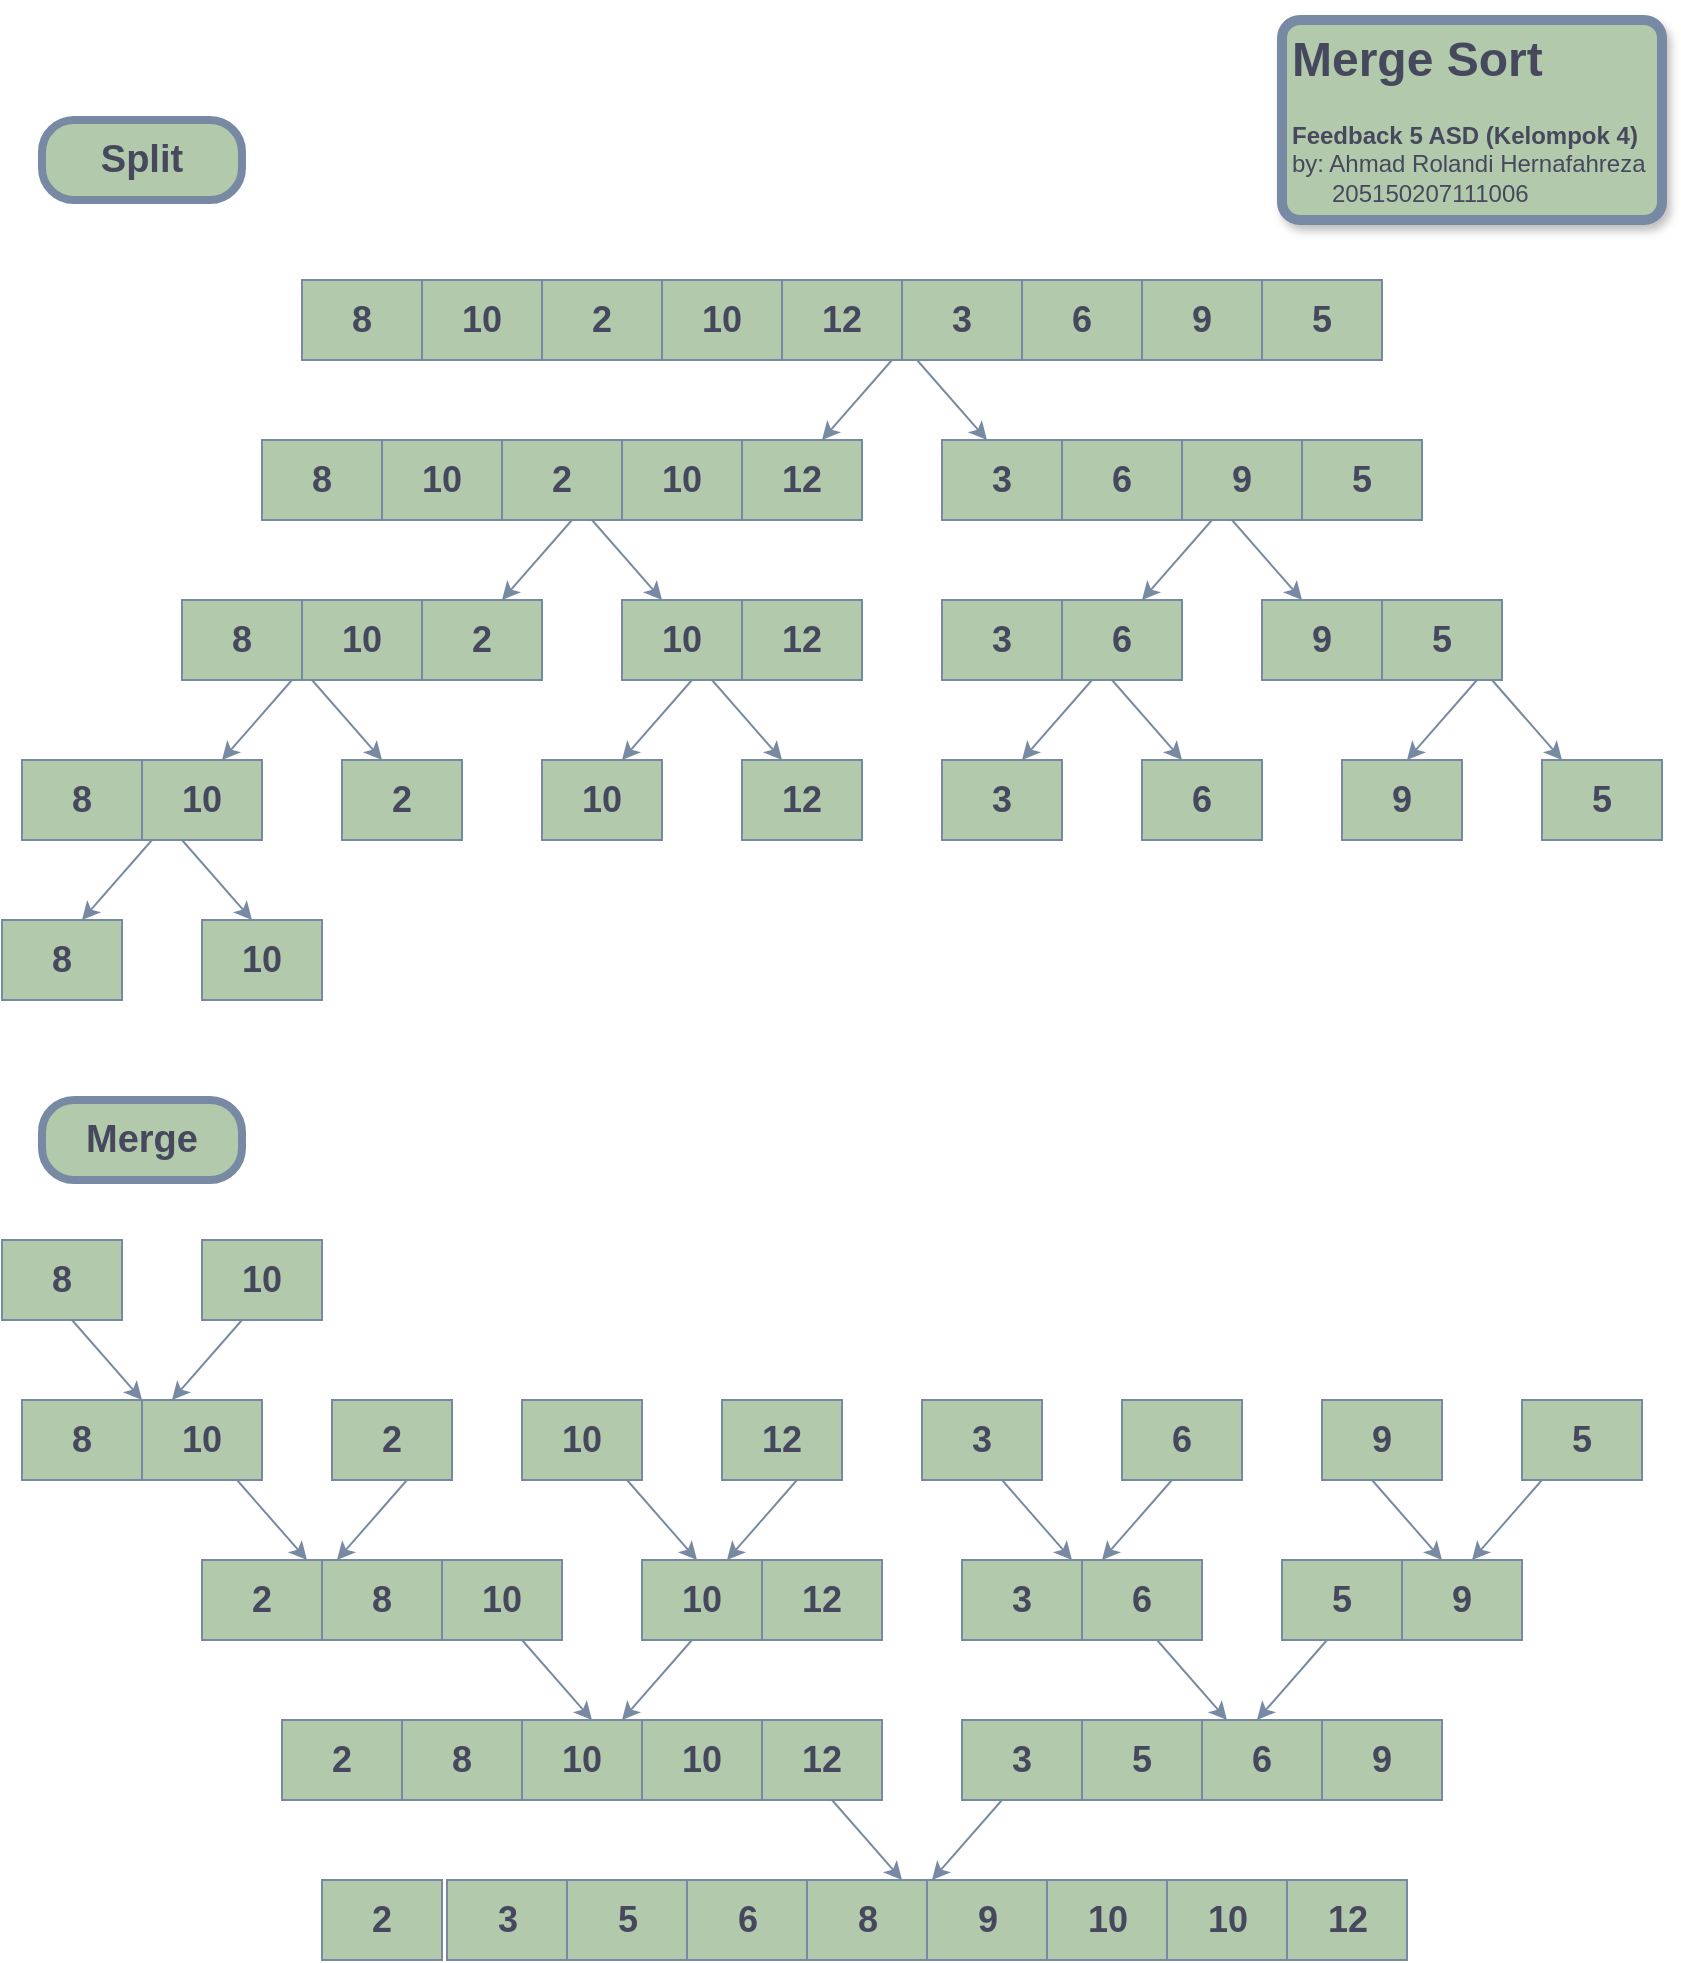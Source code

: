 <mxfile version="14.6.11" type="github">
  <diagram id="ngQkEetFLuscZ1ZEEyn4" name="Page-1">
    <mxGraphModel dx="1409" dy="1883" grid="1" gridSize="10" guides="1" tooltips="1" connect="1" arrows="1" fold="1" page="1" pageScale="1" pageWidth="850" pageHeight="1100" math="0" shadow="0">
      <root>
        <mxCell id="0" />
        <mxCell id="1" parent="0" />
        <mxCell id="XE-EVSWouY0JqciqB7B_-1" value="&lt;font style=&quot;font-size: 18px&quot;&gt;&lt;b&gt;8&lt;/b&gt;&lt;/font&gt;" style="rounded=0;whiteSpace=wrap;html=1;fillColor=#B2C9AB;strokeColor=#788AA3;fontColor=#46495D;" parent="1" vertex="1">
          <mxGeometry x="160" y="-960" width="60" height="40" as="geometry" />
        </mxCell>
        <mxCell id="XE-EVSWouY0JqciqB7B_-2" value="&lt;font style=&quot;font-size: 18px&quot;&gt;&lt;b&gt;10&lt;/b&gt;&lt;/font&gt;" style="rounded=0;whiteSpace=wrap;html=1;fillColor=#B2C9AB;strokeColor=#788AA3;fontColor=#46495D;" parent="1" vertex="1">
          <mxGeometry x="220" y="-960" width="60" height="40" as="geometry" />
        </mxCell>
        <mxCell id="XE-EVSWouY0JqciqB7B_-3" value="&lt;font style=&quot;font-size: 18px&quot;&gt;&lt;b&gt;2&lt;/b&gt;&lt;/font&gt;" style="rounded=0;whiteSpace=wrap;html=1;fillColor=#B2C9AB;strokeColor=#788AA3;fontColor=#46495D;" parent="1" vertex="1">
          <mxGeometry x="280" y="-960" width="60" height="40" as="geometry" />
        </mxCell>
        <mxCell id="XE-EVSWouY0JqciqB7B_-4" value="&lt;font style=&quot;font-size: 18px&quot;&gt;&lt;b&gt;5&lt;/b&gt;&lt;/font&gt;" style="rounded=0;whiteSpace=wrap;html=1;fillColor=#B2C9AB;strokeColor=#788AA3;fontColor=#46495D;" parent="1" vertex="1">
          <mxGeometry x="640" y="-960" width="60" height="40" as="geometry" />
        </mxCell>
        <mxCell id="XE-EVSWouY0JqciqB7B_-5" value="&lt;font style=&quot;font-size: 18px&quot;&gt;&lt;b&gt;9&lt;/b&gt;&lt;/font&gt;" style="rounded=0;whiteSpace=wrap;html=1;fillColor=#B2C9AB;strokeColor=#788AA3;fontColor=#46495D;" parent="1" vertex="1">
          <mxGeometry x="580" y="-960" width="60" height="40" as="geometry" />
        </mxCell>
        <mxCell id="XE-EVSWouY0JqciqB7B_-6" value="&lt;font style=&quot;font-size: 18px&quot;&gt;&lt;b&gt;6&lt;/b&gt;&lt;/font&gt;" style="rounded=0;whiteSpace=wrap;html=1;fillColor=#B2C9AB;strokeColor=#788AA3;fontColor=#46495D;" parent="1" vertex="1">
          <mxGeometry x="520" y="-960" width="60" height="40" as="geometry" />
        </mxCell>
        <mxCell id="XE-EVSWouY0JqciqB7B_-7" value="&lt;font style=&quot;font-size: 18px&quot;&gt;&lt;b&gt;3&lt;/b&gt;&lt;/font&gt;" style="rounded=0;whiteSpace=wrap;html=1;fillColor=#B2C9AB;strokeColor=#788AA3;fontColor=#46495D;" parent="1" vertex="1">
          <mxGeometry x="460" y="-960" width="60" height="40" as="geometry" />
        </mxCell>
        <mxCell id="XE-EVSWouY0JqciqB7B_-8" value="&lt;font style=&quot;font-size: 18px&quot;&gt;&lt;b&gt;12&lt;/b&gt;&lt;/font&gt;" style="rounded=0;whiteSpace=wrap;html=1;fillColor=#B2C9AB;strokeColor=#788AA3;fontColor=#46495D;" parent="1" vertex="1">
          <mxGeometry x="400" y="-960" width="60" height="40" as="geometry" />
        </mxCell>
        <mxCell id="XE-EVSWouY0JqciqB7B_-9" value="&lt;font style=&quot;font-size: 18px&quot;&gt;&lt;b&gt;10&lt;/b&gt;&lt;/font&gt;" style="rounded=0;whiteSpace=wrap;html=1;fillColor=#B2C9AB;strokeColor=#788AA3;fontColor=#46495D;" parent="1" vertex="1">
          <mxGeometry x="340" y="-960" width="60" height="40" as="geometry" />
        </mxCell>
        <mxCell id="XE-EVSWouY0JqciqB7B_-11" value="&lt;font style=&quot;font-size: 18px&quot;&gt;&lt;b&gt;10&lt;/b&gt;&lt;/font&gt;" style="rounded=0;whiteSpace=wrap;html=1;fillColor=#B2C9AB;strokeColor=#788AA3;fontColor=#46495D;" parent="1" vertex="1">
          <mxGeometry x="200" y="-880" width="60" height="40" as="geometry" />
        </mxCell>
        <mxCell id="XE-EVSWouY0JqciqB7B_-12" value="&lt;font style=&quot;font-size: 18px&quot;&gt;&lt;b&gt;2&lt;/b&gt;&lt;/font&gt;" style="rounded=0;whiteSpace=wrap;html=1;fillColor=#B2C9AB;strokeColor=#788AA3;fontColor=#46495D;" parent="1" vertex="1">
          <mxGeometry x="260" y="-880" width="60" height="40" as="geometry" />
        </mxCell>
        <mxCell id="XE-EVSWouY0JqciqB7B_-13" value="&lt;font style=&quot;font-size: 18px&quot;&gt;&lt;b&gt;10&lt;/b&gt;&lt;/font&gt;" style="rounded=0;whiteSpace=wrap;html=1;fillColor=#B2C9AB;strokeColor=#788AA3;fontColor=#46495D;" parent="1" vertex="1">
          <mxGeometry x="320" y="-880" width="60" height="40" as="geometry" />
        </mxCell>
        <mxCell id="XE-EVSWouY0JqciqB7B_-14" value="&lt;font style=&quot;font-size: 18px&quot;&gt;&lt;b&gt;5&lt;/b&gt;&lt;/font&gt;" style="rounded=0;whiteSpace=wrap;html=1;fillColor=#B2C9AB;strokeColor=#788AA3;fontColor=#46495D;" parent="1" vertex="1">
          <mxGeometry x="660" y="-880" width="60" height="40" as="geometry" />
        </mxCell>
        <mxCell id="XE-EVSWouY0JqciqB7B_-15" value="&lt;font style=&quot;font-size: 18px&quot;&gt;&lt;b&gt;9&lt;/b&gt;&lt;/font&gt;" style="rounded=0;whiteSpace=wrap;html=1;fillColor=#B2C9AB;strokeColor=#788AA3;fontColor=#46495D;" parent="1" vertex="1">
          <mxGeometry x="600" y="-880" width="60" height="40" as="geometry" />
        </mxCell>
        <mxCell id="XE-EVSWouY0JqciqB7B_-16" value="&lt;font style=&quot;font-size: 18px&quot;&gt;&lt;b&gt;6&lt;/b&gt;&lt;/font&gt;" style="rounded=0;whiteSpace=wrap;html=1;fillColor=#B2C9AB;strokeColor=#788AA3;fontColor=#46495D;" parent="1" vertex="1">
          <mxGeometry x="540" y="-880" width="60" height="40" as="geometry" />
        </mxCell>
        <mxCell id="XE-EVSWouY0JqciqB7B_-17" value="&lt;font style=&quot;font-size: 18px&quot;&gt;&lt;b&gt;3&lt;/b&gt;&lt;/font&gt;" style="rounded=0;whiteSpace=wrap;html=1;fillColor=#B2C9AB;strokeColor=#788AA3;fontColor=#46495D;" parent="1" vertex="1">
          <mxGeometry x="480" y="-880" width="60" height="40" as="geometry" />
        </mxCell>
        <mxCell id="XE-EVSWouY0JqciqB7B_-18" value="&lt;font style=&quot;font-size: 18px&quot;&gt;&lt;b&gt;8&lt;/b&gt;&lt;/font&gt;" style="rounded=0;whiteSpace=wrap;html=1;fillColor=#B2C9AB;strokeColor=#788AA3;fontColor=#46495D;" parent="1" vertex="1">
          <mxGeometry x="140" y="-880" width="60" height="40" as="geometry" />
        </mxCell>
        <mxCell id="XE-EVSWouY0JqciqB7B_-19" value="&lt;font style=&quot;font-size: 18px&quot;&gt;&lt;b&gt;12&lt;/b&gt;&lt;/font&gt;" style="rounded=0;whiteSpace=wrap;html=1;fillColor=#B2C9AB;strokeColor=#788AA3;fontColor=#46495D;" parent="1" vertex="1">
          <mxGeometry x="380" y="-880" width="60" height="40" as="geometry" />
        </mxCell>
        <mxCell id="XE-EVSWouY0JqciqB7B_-20" value="&lt;font style=&quot;font-size: 18px&quot;&gt;&lt;b&gt;10&lt;/b&gt;&lt;/font&gt;" style="rounded=0;whiteSpace=wrap;html=1;fillColor=#B2C9AB;strokeColor=#788AA3;fontColor=#46495D;" parent="1" vertex="1">
          <mxGeometry x="160" y="-800" width="60" height="40" as="geometry" />
        </mxCell>
        <mxCell id="XE-EVSWouY0JqciqB7B_-21" value="&lt;font style=&quot;font-size: 18px&quot;&gt;&lt;b&gt;2&lt;/b&gt;&lt;/font&gt;" style="rounded=0;whiteSpace=wrap;html=1;fillColor=#B2C9AB;strokeColor=#788AA3;fontColor=#46495D;" parent="1" vertex="1">
          <mxGeometry x="220" y="-800" width="60" height="40" as="geometry" />
        </mxCell>
        <mxCell id="XE-EVSWouY0JqciqB7B_-22" value="&lt;font style=&quot;font-size: 18px&quot;&gt;&lt;b&gt;10&lt;/b&gt;&lt;/font&gt;" style="rounded=0;whiteSpace=wrap;html=1;fillColor=#B2C9AB;strokeColor=#788AA3;fontColor=#46495D;" parent="1" vertex="1">
          <mxGeometry x="320" y="-800" width="60" height="40" as="geometry" />
        </mxCell>
        <mxCell id="XE-EVSWouY0JqciqB7B_-23" value="&lt;font style=&quot;font-size: 18px&quot;&gt;&lt;b&gt;8&lt;/b&gt;&lt;/font&gt;" style="rounded=0;whiteSpace=wrap;html=1;fillColor=#B2C9AB;strokeColor=#788AA3;fontColor=#46495D;" parent="1" vertex="1">
          <mxGeometry x="100" y="-800" width="60" height="40" as="geometry" />
        </mxCell>
        <mxCell id="XE-EVSWouY0JqciqB7B_-24" value="&lt;font style=&quot;font-size: 18px&quot;&gt;&lt;b&gt;12&lt;/b&gt;&lt;/font&gt;" style="rounded=0;whiteSpace=wrap;html=1;fillColor=#B2C9AB;strokeColor=#788AA3;fontColor=#46495D;" parent="1" vertex="1">
          <mxGeometry x="380" y="-800" width="60" height="40" as="geometry" />
        </mxCell>
        <mxCell id="XE-EVSWouY0JqciqB7B_-25" value="&lt;font style=&quot;font-size: 18px&quot;&gt;&lt;b&gt;5&lt;/b&gt;&lt;/font&gt;" style="rounded=0;whiteSpace=wrap;html=1;fillColor=#B2C9AB;strokeColor=#788AA3;fontColor=#46495D;" parent="1" vertex="1">
          <mxGeometry x="700" y="-800" width="60" height="40" as="geometry" />
        </mxCell>
        <mxCell id="XE-EVSWouY0JqciqB7B_-26" value="&lt;font style=&quot;font-size: 18px&quot;&gt;&lt;b&gt;9&lt;/b&gt;&lt;/font&gt;" style="rounded=0;whiteSpace=wrap;html=1;fillColor=#B2C9AB;strokeColor=#788AA3;fontColor=#46495D;" parent="1" vertex="1">
          <mxGeometry x="640" y="-800" width="60" height="40" as="geometry" />
        </mxCell>
        <mxCell id="XE-EVSWouY0JqciqB7B_-27" value="&lt;font style=&quot;font-size: 18px&quot;&gt;&lt;b&gt;6&lt;/b&gt;&lt;/font&gt;" style="rounded=0;whiteSpace=wrap;html=1;fillColor=#B2C9AB;strokeColor=#788AA3;fontColor=#46495D;" parent="1" vertex="1">
          <mxGeometry x="540" y="-800" width="60" height="40" as="geometry" />
        </mxCell>
        <mxCell id="XE-EVSWouY0JqciqB7B_-28" value="&lt;font style=&quot;font-size: 18px&quot;&gt;&lt;b&gt;3&lt;/b&gt;&lt;/font&gt;" style="rounded=0;whiteSpace=wrap;html=1;fillColor=#B2C9AB;strokeColor=#788AA3;fontColor=#46495D;" parent="1" vertex="1">
          <mxGeometry x="480" y="-800" width="60" height="40" as="geometry" />
        </mxCell>
        <mxCell id="XE-EVSWouY0JqciqB7B_-29" value="&lt;font style=&quot;font-size: 18px&quot;&gt;&lt;b&gt;8&lt;/b&gt;&lt;/font&gt;" style="rounded=0;whiteSpace=wrap;html=1;fillColor=#B2C9AB;strokeColor=#788AA3;fontColor=#46495D;" parent="1" vertex="1">
          <mxGeometry x="20" y="-720" width="60" height="40" as="geometry" />
        </mxCell>
        <mxCell id="XE-EVSWouY0JqciqB7B_-30" value="&lt;font style=&quot;font-size: 18px&quot;&gt;&lt;b&gt;2&lt;/b&gt;&lt;/font&gt;" style="rounded=0;whiteSpace=wrap;html=1;fillColor=#B2C9AB;strokeColor=#788AA3;fontColor=#46495D;" parent="1" vertex="1">
          <mxGeometry x="180" y="-720" width="60" height="40" as="geometry" />
        </mxCell>
        <mxCell id="XE-EVSWouY0JqciqB7B_-31" value="&lt;font style=&quot;font-size: 18px&quot;&gt;&lt;b&gt;10&lt;/b&gt;&lt;/font&gt;" style="rounded=0;whiteSpace=wrap;html=1;fillColor=#B2C9AB;strokeColor=#788AA3;fontColor=#46495D;" parent="1" vertex="1">
          <mxGeometry x="80" y="-720" width="60" height="40" as="geometry" />
        </mxCell>
        <mxCell id="XE-EVSWouY0JqciqB7B_-33" value="&lt;font style=&quot;font-size: 18px&quot;&gt;&lt;b&gt;10&lt;/b&gt;&lt;/font&gt;" style="rounded=0;whiteSpace=wrap;html=1;fillColor=#B2C9AB;strokeColor=#788AA3;fontColor=#46495D;" parent="1" vertex="1">
          <mxGeometry x="280" y="-720" width="60" height="40" as="geometry" />
        </mxCell>
        <mxCell id="XE-EVSWouY0JqciqB7B_-34" value="&lt;font style=&quot;font-size: 18px&quot;&gt;&lt;b&gt;12&lt;/b&gt;&lt;/font&gt;" style="rounded=0;whiteSpace=wrap;html=1;fillColor=#B2C9AB;strokeColor=#788AA3;fontColor=#46495D;" parent="1" vertex="1">
          <mxGeometry x="380" y="-720" width="60" height="40" as="geometry" />
        </mxCell>
        <mxCell id="XE-EVSWouY0JqciqB7B_-35" value="&lt;font style=&quot;font-size: 18px&quot;&gt;&lt;b&gt;3&lt;/b&gt;&lt;/font&gt;" style="rounded=0;whiteSpace=wrap;html=1;fillColor=#B2C9AB;strokeColor=#788AA3;fontColor=#46495D;" parent="1" vertex="1">
          <mxGeometry x="480" y="-720" width="60" height="40" as="geometry" />
        </mxCell>
        <mxCell id="XE-EVSWouY0JqciqB7B_-36" value="&lt;font style=&quot;font-size: 18px&quot;&gt;&lt;b&gt;6&lt;/b&gt;&lt;/font&gt;" style="rounded=0;whiteSpace=wrap;html=1;fillColor=#B2C9AB;strokeColor=#788AA3;fontColor=#46495D;" parent="1" vertex="1">
          <mxGeometry x="580" y="-720" width="60" height="40" as="geometry" />
        </mxCell>
        <mxCell id="XE-EVSWouY0JqciqB7B_-37" value="&lt;font style=&quot;font-size: 18px&quot;&gt;&lt;b&gt;9&lt;/b&gt;&lt;/font&gt;" style="rounded=0;whiteSpace=wrap;html=1;fillColor=#B2C9AB;strokeColor=#788AA3;fontColor=#46495D;" parent="1" vertex="1">
          <mxGeometry x="680" y="-720" width="60" height="40" as="geometry" />
        </mxCell>
        <mxCell id="XE-EVSWouY0JqciqB7B_-38" value="&lt;font style=&quot;font-size: 18px&quot;&gt;&lt;b&gt;8&lt;/b&gt;&lt;/font&gt;" style="rounded=0;whiteSpace=wrap;html=1;fillColor=#B2C9AB;strokeColor=#788AA3;fontColor=#46495D;" parent="1" vertex="1">
          <mxGeometry x="10" y="-640" width="60" height="40" as="geometry" />
        </mxCell>
        <mxCell id="XE-EVSWouY0JqciqB7B_-40" value="&lt;font style=&quot;font-size: 18px&quot;&gt;&lt;b&gt;10&lt;/b&gt;&lt;/font&gt;" style="rounded=0;whiteSpace=wrap;html=1;fillColor=#B2C9AB;strokeColor=#788AA3;fontColor=#46495D;" parent="1" vertex="1">
          <mxGeometry x="110" y="-640" width="60" height="40" as="geometry" />
        </mxCell>
        <mxCell id="XE-EVSWouY0JqciqB7B_-41" value="&lt;font style=&quot;font-size: 18px&quot;&gt;&lt;b&gt;5&lt;/b&gt;&lt;/font&gt;" style="rounded=0;whiteSpace=wrap;html=1;fillColor=#B2C9AB;strokeColor=#788AA3;fontColor=#46495D;" parent="1" vertex="1">
          <mxGeometry x="780" y="-720" width="60" height="40" as="geometry" />
        </mxCell>
        <mxCell id="_cYdw8GzFOG9qHdIJb85-2" value="" style="endArrow=classic;html=1;entryX=0.25;entryY=0;entryDx=0;entryDy=0;exitX=0.5;exitY=1;exitDx=0;exitDy=0;strokeColor=#788AA3;fontColor=#46495D;" edge="1" parent="1">
          <mxGeometry width="50" height="50" relative="1" as="geometry">
            <mxPoint x="455" y="-920" as="sourcePoint" />
            <mxPoint x="420" y="-880" as="targetPoint" />
          </mxGeometry>
        </mxCell>
        <mxCell id="_cYdw8GzFOG9qHdIJb85-3" value="" style="endArrow=classic;html=1;exitX=0.5;exitY=1;exitDx=0;exitDy=0;strokeColor=#788AA3;fontColor=#46495D;" edge="1" parent="1">
          <mxGeometry width="50" height="50" relative="1" as="geometry">
            <mxPoint x="467.5" y="-920" as="sourcePoint" />
            <mxPoint x="502.5" y="-880" as="targetPoint" />
          </mxGeometry>
        </mxCell>
        <mxCell id="_cYdw8GzFOG9qHdIJb85-4" value="" style="endArrow=classic;html=1;exitX=0.5;exitY=1;exitDx=0;exitDy=0;strokeColor=#788AA3;fontColor=#46495D;" edge="1" parent="1">
          <mxGeometry width="50" height="50" relative="1" as="geometry">
            <mxPoint x="305" y="-840" as="sourcePoint" />
            <mxPoint x="340" y="-800" as="targetPoint" />
          </mxGeometry>
        </mxCell>
        <mxCell id="_cYdw8GzFOG9qHdIJb85-5" value="" style="endArrow=classic;html=1;entryX=0.25;entryY=0;entryDx=0;entryDy=0;exitX=0.5;exitY=1;exitDx=0;exitDy=0;strokeColor=#788AA3;fontColor=#46495D;" edge="1" parent="1">
          <mxGeometry width="50" height="50" relative="1" as="geometry">
            <mxPoint x="295" y="-840" as="sourcePoint" />
            <mxPoint x="260" y="-800" as="targetPoint" />
          </mxGeometry>
        </mxCell>
        <mxCell id="_cYdw8GzFOG9qHdIJb85-6" value="" style="endArrow=classic;html=1;exitX=0.5;exitY=1;exitDx=0;exitDy=0;strokeColor=#788AA3;fontColor=#46495D;" edge="1" parent="1">
          <mxGeometry width="50" height="50" relative="1" as="geometry">
            <mxPoint x="625.0" y="-840" as="sourcePoint" />
            <mxPoint x="660" y="-800" as="targetPoint" />
          </mxGeometry>
        </mxCell>
        <mxCell id="_cYdw8GzFOG9qHdIJb85-7" value="" style="endArrow=classic;html=1;entryX=0.25;entryY=0;entryDx=0;entryDy=0;exitX=0.5;exitY=1;exitDx=0;exitDy=0;strokeColor=#788AA3;fontColor=#46495D;" edge="1" parent="1">
          <mxGeometry width="50" height="50" relative="1" as="geometry">
            <mxPoint x="615.0" y="-840" as="sourcePoint" />
            <mxPoint x="580.0" y="-800" as="targetPoint" />
          </mxGeometry>
        </mxCell>
        <mxCell id="_cYdw8GzFOG9qHdIJb85-9" value="" style="endArrow=classic;html=1;exitX=0.5;exitY=1;exitDx=0;exitDy=0;strokeColor=#788AA3;fontColor=#46495D;" edge="1" parent="1">
          <mxGeometry width="50" height="50" relative="1" as="geometry">
            <mxPoint x="755" y="-760" as="sourcePoint" />
            <mxPoint x="790" y="-720" as="targetPoint" />
          </mxGeometry>
        </mxCell>
        <mxCell id="_cYdw8GzFOG9qHdIJb85-10" value="" style="endArrow=classic;html=1;entryX=0.25;entryY=0;entryDx=0;entryDy=0;exitX=0.5;exitY=1;exitDx=0;exitDy=0;strokeColor=#788AA3;fontColor=#46495D;" edge="1" parent="1">
          <mxGeometry width="50" height="50" relative="1" as="geometry">
            <mxPoint x="747.5" y="-760" as="sourcePoint" />
            <mxPoint x="712.5" y="-720" as="targetPoint" />
          </mxGeometry>
        </mxCell>
        <mxCell id="_cYdw8GzFOG9qHdIJb85-11" value="" style="endArrow=classic;html=1;exitX=0.5;exitY=1;exitDx=0;exitDy=0;strokeColor=#788AA3;fontColor=#46495D;" edge="1" parent="1">
          <mxGeometry width="50" height="50" relative="1" as="geometry">
            <mxPoint x="565" y="-760" as="sourcePoint" />
            <mxPoint x="600" y="-720" as="targetPoint" />
          </mxGeometry>
        </mxCell>
        <mxCell id="_cYdw8GzFOG9qHdIJb85-12" value="" style="endArrow=classic;html=1;entryX=0.25;entryY=0;entryDx=0;entryDy=0;exitX=0.5;exitY=1;exitDx=0;exitDy=0;strokeColor=#788AA3;fontColor=#46495D;" edge="1" parent="1">
          <mxGeometry width="50" height="50" relative="1" as="geometry">
            <mxPoint x="555" y="-760" as="sourcePoint" />
            <mxPoint x="520" y="-720" as="targetPoint" />
          </mxGeometry>
        </mxCell>
        <mxCell id="_cYdw8GzFOG9qHdIJb85-14" value="" style="endArrow=classic;html=1;exitX=0.5;exitY=1;exitDx=0;exitDy=0;strokeColor=#788AA3;fontColor=#46495D;" edge="1" parent="1">
          <mxGeometry width="50" height="50" relative="1" as="geometry">
            <mxPoint x="365" y="-760" as="sourcePoint" />
            <mxPoint x="400" y="-720" as="targetPoint" />
          </mxGeometry>
        </mxCell>
        <mxCell id="_cYdw8GzFOG9qHdIJb85-15" value="" style="endArrow=classic;html=1;entryX=0.25;entryY=0;entryDx=0;entryDy=0;exitX=0.5;exitY=1;exitDx=0;exitDy=0;strokeColor=#788AA3;fontColor=#46495D;" edge="1" parent="1">
          <mxGeometry width="50" height="50" relative="1" as="geometry">
            <mxPoint x="355" y="-760" as="sourcePoint" />
            <mxPoint x="320" y="-720" as="targetPoint" />
          </mxGeometry>
        </mxCell>
        <mxCell id="_cYdw8GzFOG9qHdIJb85-17" value="" style="endArrow=classic;html=1;exitX=0.5;exitY=1;exitDx=0;exitDy=0;strokeColor=#788AA3;fontColor=#46495D;" edge="1" parent="1">
          <mxGeometry width="50" height="50" relative="1" as="geometry">
            <mxPoint x="165" y="-760" as="sourcePoint" />
            <mxPoint x="200" y="-720" as="targetPoint" />
          </mxGeometry>
        </mxCell>
        <mxCell id="_cYdw8GzFOG9qHdIJb85-18" value="" style="endArrow=classic;html=1;entryX=0.25;entryY=0;entryDx=0;entryDy=0;exitX=0.5;exitY=1;exitDx=0;exitDy=0;strokeColor=#788AA3;fontColor=#46495D;" edge="1" parent="1">
          <mxGeometry width="50" height="50" relative="1" as="geometry">
            <mxPoint x="155" y="-760" as="sourcePoint" />
            <mxPoint x="120" y="-720" as="targetPoint" />
          </mxGeometry>
        </mxCell>
        <mxCell id="_cYdw8GzFOG9qHdIJb85-23" value="" style="endArrow=classic;html=1;exitX=0.5;exitY=1;exitDx=0;exitDy=0;strokeColor=#788AA3;fontColor=#46495D;" edge="1" parent="1">
          <mxGeometry width="50" height="50" relative="1" as="geometry">
            <mxPoint x="100" y="-680" as="sourcePoint" />
            <mxPoint x="135" y="-640" as="targetPoint" />
          </mxGeometry>
        </mxCell>
        <mxCell id="_cYdw8GzFOG9qHdIJb85-24" value="" style="endArrow=classic;html=1;entryX=0.25;entryY=0;entryDx=0;entryDy=0;exitX=0.5;exitY=1;exitDx=0;exitDy=0;strokeColor=#788AA3;fontColor=#46495D;" edge="1" parent="1">
          <mxGeometry width="50" height="50" relative="1" as="geometry">
            <mxPoint x="85" y="-680" as="sourcePoint" />
            <mxPoint x="50" y="-640" as="targetPoint" />
          </mxGeometry>
        </mxCell>
        <mxCell id="_cYdw8GzFOG9qHdIJb85-26" value="&lt;span style=&quot;font-size: 19px&quot;&gt;&lt;span&gt;Split&lt;/span&gt;&lt;/span&gt;" style="rounded=1;whiteSpace=wrap;html=1;arcSize=40;fillColor=#B2C9AB;strokeColor=#788AA3;fontColor=#46495D;strokeWidth=4;fontStyle=1" vertex="1" parent="1">
          <mxGeometry x="30" y="-1040" width="100" height="40" as="geometry" />
        </mxCell>
        <mxCell id="_cYdw8GzFOG9qHdIJb85-45" value="&lt;font style=&quot;font-size: 18px&quot;&gt;&lt;b&gt;10&lt;/b&gt;&lt;/font&gt;" style="rounded=0;whiteSpace=wrap;html=1;fillColor=#B2C9AB;strokeColor=#788AA3;fontColor=#46495D;" vertex="1" parent="1">
          <mxGeometry x="230" y="-320" width="60" height="40" as="geometry" />
        </mxCell>
        <mxCell id="_cYdw8GzFOG9qHdIJb85-46" value="&lt;font style=&quot;font-size: 18px&quot;&gt;&lt;b&gt;2&lt;/b&gt;&lt;/font&gt;" style="rounded=0;whiteSpace=wrap;html=1;fillColor=#B2C9AB;strokeColor=#788AA3;fontColor=#46495D;" vertex="1" parent="1">
          <mxGeometry x="110" y="-320" width="60" height="40" as="geometry" />
        </mxCell>
        <mxCell id="_cYdw8GzFOG9qHdIJb85-47" value="&lt;font style=&quot;font-size: 18px&quot;&gt;&lt;b&gt;10&lt;/b&gt;&lt;/font&gt;" style="rounded=0;whiteSpace=wrap;html=1;fillColor=#B2C9AB;strokeColor=#788AA3;fontColor=#46495D;" vertex="1" parent="1">
          <mxGeometry x="330" y="-320" width="60" height="40" as="geometry" />
        </mxCell>
        <mxCell id="_cYdw8GzFOG9qHdIJb85-48" value="&lt;font style=&quot;font-size: 18px&quot;&gt;&lt;b&gt;8&lt;/b&gt;&lt;/font&gt;" style="rounded=0;whiteSpace=wrap;html=1;fillColor=#B2C9AB;strokeColor=#788AA3;fontColor=#46495D;" vertex="1" parent="1">
          <mxGeometry x="170" y="-320" width="60" height="40" as="geometry" />
        </mxCell>
        <mxCell id="_cYdw8GzFOG9qHdIJb85-49" value="&lt;font style=&quot;font-size: 18px&quot;&gt;&lt;b&gt;12&lt;/b&gt;&lt;/font&gt;" style="rounded=0;whiteSpace=wrap;html=1;fillColor=#B2C9AB;strokeColor=#788AA3;fontColor=#46495D;" vertex="1" parent="1">
          <mxGeometry x="390" y="-320" width="60" height="40" as="geometry" />
        </mxCell>
        <mxCell id="_cYdw8GzFOG9qHdIJb85-50" value="&lt;font style=&quot;font-size: 18px&quot;&gt;&lt;b&gt;5&lt;/b&gt;&lt;/font&gt;" style="rounded=0;whiteSpace=wrap;html=1;fillColor=#B2C9AB;strokeColor=#788AA3;fontColor=#46495D;" vertex="1" parent="1">
          <mxGeometry x="650" y="-320" width="60" height="40" as="geometry" />
        </mxCell>
        <mxCell id="_cYdw8GzFOG9qHdIJb85-51" value="&lt;font style=&quot;font-size: 18px&quot;&gt;&lt;b&gt;9&lt;/b&gt;&lt;/font&gt;" style="rounded=0;whiteSpace=wrap;html=1;fillColor=#B2C9AB;strokeColor=#788AA3;fontColor=#46495D;" vertex="1" parent="1">
          <mxGeometry x="710" y="-320" width="60" height="40" as="geometry" />
        </mxCell>
        <mxCell id="_cYdw8GzFOG9qHdIJb85-52" value="&lt;font style=&quot;font-size: 18px&quot;&gt;&lt;b&gt;6&lt;/b&gt;&lt;/font&gt;" style="rounded=0;whiteSpace=wrap;html=1;fillColor=#B2C9AB;strokeColor=#788AA3;fontColor=#46495D;" vertex="1" parent="1">
          <mxGeometry x="550" y="-320" width="60" height="40" as="geometry" />
        </mxCell>
        <mxCell id="_cYdw8GzFOG9qHdIJb85-53" value="&lt;font style=&quot;font-size: 18px&quot;&gt;&lt;b&gt;3&lt;/b&gt;&lt;/font&gt;" style="rounded=0;whiteSpace=wrap;html=1;fillColor=#B2C9AB;strokeColor=#788AA3;fontColor=#46495D;" vertex="1" parent="1">
          <mxGeometry x="490" y="-320" width="60" height="40" as="geometry" />
        </mxCell>
        <mxCell id="_cYdw8GzFOG9qHdIJb85-54" value="&lt;font style=&quot;font-size: 18px&quot;&gt;&lt;b&gt;8&lt;/b&gt;&lt;/font&gt;" style="rounded=0;whiteSpace=wrap;html=1;fillColor=#B2C9AB;strokeColor=#788AA3;fontColor=#46495D;" vertex="1" parent="1">
          <mxGeometry x="20" y="-400" width="60" height="40" as="geometry" />
        </mxCell>
        <mxCell id="_cYdw8GzFOG9qHdIJb85-55" value="&lt;font style=&quot;font-size: 18px&quot;&gt;&lt;b&gt;2&lt;/b&gt;&lt;/font&gt;" style="rounded=0;whiteSpace=wrap;html=1;fillColor=#B2C9AB;strokeColor=#788AA3;fontColor=#46495D;" vertex="1" parent="1">
          <mxGeometry x="175" y="-400" width="60" height="40" as="geometry" />
        </mxCell>
        <mxCell id="_cYdw8GzFOG9qHdIJb85-56" value="&lt;font style=&quot;font-size: 18px&quot;&gt;&lt;b&gt;10&lt;/b&gt;&lt;/font&gt;" style="rounded=0;whiteSpace=wrap;html=1;fillColor=#B2C9AB;strokeColor=#788AA3;fontColor=#46495D;" vertex="1" parent="1">
          <mxGeometry x="80" y="-400" width="60" height="40" as="geometry" />
        </mxCell>
        <mxCell id="_cYdw8GzFOG9qHdIJb85-57" value="&lt;font style=&quot;font-size: 18px&quot;&gt;&lt;b&gt;10&lt;/b&gt;&lt;/font&gt;" style="rounded=0;whiteSpace=wrap;html=1;fillColor=#B2C9AB;strokeColor=#788AA3;fontColor=#46495D;" vertex="1" parent="1">
          <mxGeometry x="270" y="-400" width="60" height="40" as="geometry" />
        </mxCell>
        <mxCell id="_cYdw8GzFOG9qHdIJb85-58" value="&lt;font style=&quot;font-size: 18px&quot;&gt;&lt;b&gt;12&lt;/b&gt;&lt;/font&gt;" style="rounded=0;whiteSpace=wrap;html=1;fillColor=#B2C9AB;strokeColor=#788AA3;fontColor=#46495D;" vertex="1" parent="1">
          <mxGeometry x="370" y="-400" width="60" height="40" as="geometry" />
        </mxCell>
        <mxCell id="_cYdw8GzFOG9qHdIJb85-59" value="&lt;font style=&quot;font-size: 18px&quot;&gt;&lt;b&gt;3&lt;/b&gt;&lt;/font&gt;" style="rounded=0;whiteSpace=wrap;html=1;fillColor=#B2C9AB;strokeColor=#788AA3;fontColor=#46495D;" vertex="1" parent="1">
          <mxGeometry x="470" y="-400" width="60" height="40" as="geometry" />
        </mxCell>
        <mxCell id="_cYdw8GzFOG9qHdIJb85-60" value="&lt;font style=&quot;font-size: 18px&quot;&gt;&lt;b&gt;6&lt;/b&gt;&lt;/font&gt;" style="rounded=0;whiteSpace=wrap;html=1;fillColor=#B2C9AB;strokeColor=#788AA3;fontColor=#46495D;" vertex="1" parent="1">
          <mxGeometry x="570" y="-400" width="60" height="40" as="geometry" />
        </mxCell>
        <mxCell id="_cYdw8GzFOG9qHdIJb85-61" value="&lt;font style=&quot;font-size: 18px&quot;&gt;&lt;b&gt;9&lt;/b&gt;&lt;/font&gt;" style="rounded=0;whiteSpace=wrap;html=1;fillColor=#B2C9AB;strokeColor=#788AA3;fontColor=#46495D;" vertex="1" parent="1">
          <mxGeometry x="670" y="-400" width="60" height="40" as="geometry" />
        </mxCell>
        <mxCell id="_cYdw8GzFOG9qHdIJb85-62" value="&lt;font style=&quot;font-size: 18px&quot;&gt;&lt;b&gt;8&lt;/b&gt;&lt;/font&gt;" style="rounded=0;whiteSpace=wrap;html=1;fillColor=#B2C9AB;strokeColor=#788AA3;fontColor=#46495D;" vertex="1" parent="1">
          <mxGeometry x="10" y="-480" width="60" height="40" as="geometry" />
        </mxCell>
        <mxCell id="_cYdw8GzFOG9qHdIJb85-63" value="&lt;font style=&quot;font-size: 18px&quot;&gt;&lt;b&gt;10&lt;/b&gt;&lt;/font&gt;" style="rounded=0;whiteSpace=wrap;html=1;fillColor=#B2C9AB;strokeColor=#788AA3;fontColor=#46495D;" vertex="1" parent="1">
          <mxGeometry x="110" y="-480" width="60" height="40" as="geometry" />
        </mxCell>
        <mxCell id="_cYdw8GzFOG9qHdIJb85-64" value="&lt;font style=&quot;font-size: 18px&quot;&gt;&lt;b&gt;5&lt;/b&gt;&lt;/font&gt;" style="rounded=0;whiteSpace=wrap;html=1;fillColor=#B2C9AB;strokeColor=#788AA3;fontColor=#46495D;" vertex="1" parent="1">
          <mxGeometry x="770" y="-400" width="60" height="40" as="geometry" />
        </mxCell>
        <mxCell id="_cYdw8GzFOG9qHdIJb85-81" value="&lt;span style=&quot;font-size: 19px&quot;&gt;&lt;b&gt;Merge&lt;/b&gt;&lt;/span&gt;" style="rounded=1;whiteSpace=wrap;html=1;arcSize=40;fillColor=#B2C9AB;strokeColor=#788AA3;fontColor=#46495D;strokeWidth=4;" vertex="1" parent="1">
          <mxGeometry x="30" y="-550" width="100" height="40" as="geometry" />
        </mxCell>
        <mxCell id="_cYdw8GzFOG9qHdIJb85-136" value="" style="group;fontColor=#46495D;" vertex="1" connectable="0" parent="1">
          <mxGeometry x="45" y="-440" width="85" height="40" as="geometry" />
        </mxCell>
        <mxCell id="_cYdw8GzFOG9qHdIJb85-79" value="" style="endArrow=classic;html=1;exitX=0.5;exitY=1;exitDx=0;exitDy=0;strokeColor=#788AA3;fontColor=#46495D;" edge="1" parent="_cYdw8GzFOG9qHdIJb85-136">
          <mxGeometry width="50" height="50" relative="1" as="geometry">
            <mxPoint as="sourcePoint" />
            <mxPoint x="35" y="40" as="targetPoint" />
          </mxGeometry>
        </mxCell>
        <mxCell id="_cYdw8GzFOG9qHdIJb85-80" value="" style="endArrow=classic;html=1;entryX=0.25;entryY=0;entryDx=0;entryDy=0;exitX=0.5;exitY=1;exitDx=0;exitDy=0;strokeColor=#788AA3;fontColor=#46495D;" edge="1" parent="_cYdw8GzFOG9qHdIJb85-136">
          <mxGeometry width="50" height="50" relative="1" as="geometry">
            <mxPoint x="85" as="sourcePoint" />
            <mxPoint x="50" y="40" as="targetPoint" />
          </mxGeometry>
        </mxCell>
        <mxCell id="_cYdw8GzFOG9qHdIJb85-137" value="" style="group;fontColor=#46495D;" vertex="1" connectable="0" parent="1">
          <mxGeometry x="127.5" y="-360" width="85" height="40" as="geometry" />
        </mxCell>
        <mxCell id="_cYdw8GzFOG9qHdIJb85-138" value="" style="endArrow=classic;html=1;exitX=0.5;exitY=1;exitDx=0;exitDy=0;strokeColor=#788AA3;fontColor=#46495D;" edge="1" parent="_cYdw8GzFOG9qHdIJb85-137">
          <mxGeometry width="50" height="50" relative="1" as="geometry">
            <mxPoint as="sourcePoint" />
            <mxPoint x="35" y="40" as="targetPoint" />
          </mxGeometry>
        </mxCell>
        <mxCell id="_cYdw8GzFOG9qHdIJb85-139" value="" style="endArrow=classic;html=1;entryX=0.25;entryY=0;entryDx=0;entryDy=0;exitX=0.5;exitY=1;exitDx=0;exitDy=0;strokeColor=#788AA3;fontColor=#46495D;" edge="1" parent="_cYdw8GzFOG9qHdIJb85-137">
          <mxGeometry width="50" height="50" relative="1" as="geometry">
            <mxPoint x="85" as="sourcePoint" />
            <mxPoint x="50" y="40" as="targetPoint" />
          </mxGeometry>
        </mxCell>
        <mxCell id="_cYdw8GzFOG9qHdIJb85-140" value="" style="group;fontColor=#46495D;" vertex="1" connectable="0" parent="1">
          <mxGeometry x="322.5" y="-360" width="85" height="40" as="geometry" />
        </mxCell>
        <mxCell id="_cYdw8GzFOG9qHdIJb85-141" value="" style="endArrow=classic;html=1;exitX=0.5;exitY=1;exitDx=0;exitDy=0;strokeColor=#788AA3;fontColor=#46495D;" edge="1" parent="_cYdw8GzFOG9qHdIJb85-140">
          <mxGeometry width="50" height="50" relative="1" as="geometry">
            <mxPoint as="sourcePoint" />
            <mxPoint x="35" y="40" as="targetPoint" />
          </mxGeometry>
        </mxCell>
        <mxCell id="_cYdw8GzFOG9qHdIJb85-142" value="" style="endArrow=classic;html=1;entryX=0.25;entryY=0;entryDx=0;entryDy=0;exitX=0.5;exitY=1;exitDx=0;exitDy=0;strokeColor=#788AA3;fontColor=#46495D;" edge="1" parent="_cYdw8GzFOG9qHdIJb85-140">
          <mxGeometry width="50" height="50" relative="1" as="geometry">
            <mxPoint x="85" as="sourcePoint" />
            <mxPoint x="50" y="40" as="targetPoint" />
          </mxGeometry>
        </mxCell>
        <mxCell id="_cYdw8GzFOG9qHdIJb85-143" value="" style="group;fontColor=#46495D;" vertex="1" connectable="0" parent="1">
          <mxGeometry x="510" y="-360" width="85" height="40" as="geometry" />
        </mxCell>
        <mxCell id="_cYdw8GzFOG9qHdIJb85-144" value="" style="endArrow=classic;html=1;exitX=0.5;exitY=1;exitDx=0;exitDy=0;strokeColor=#788AA3;fontColor=#46495D;" edge="1" parent="_cYdw8GzFOG9qHdIJb85-143">
          <mxGeometry width="50" height="50" relative="1" as="geometry">
            <mxPoint as="sourcePoint" />
            <mxPoint x="35" y="40" as="targetPoint" />
          </mxGeometry>
        </mxCell>
        <mxCell id="_cYdw8GzFOG9qHdIJb85-145" value="" style="endArrow=classic;html=1;entryX=0.25;entryY=0;entryDx=0;entryDy=0;exitX=0.5;exitY=1;exitDx=0;exitDy=0;strokeColor=#788AA3;fontColor=#46495D;" edge="1" parent="_cYdw8GzFOG9qHdIJb85-143">
          <mxGeometry width="50" height="50" relative="1" as="geometry">
            <mxPoint x="85" as="sourcePoint" />
            <mxPoint x="50" y="40" as="targetPoint" />
          </mxGeometry>
        </mxCell>
        <mxCell id="_cYdw8GzFOG9qHdIJb85-146" value="" style="group;fontColor=#46495D;" vertex="1" connectable="0" parent="1">
          <mxGeometry x="695" y="-360" width="85" height="40" as="geometry" />
        </mxCell>
        <mxCell id="_cYdw8GzFOG9qHdIJb85-147" value="" style="endArrow=classic;html=1;exitX=0.5;exitY=1;exitDx=0;exitDy=0;strokeColor=#788AA3;fontColor=#46495D;" edge="1" parent="_cYdw8GzFOG9qHdIJb85-146">
          <mxGeometry width="50" height="50" relative="1" as="geometry">
            <mxPoint as="sourcePoint" />
            <mxPoint x="35" y="40" as="targetPoint" />
          </mxGeometry>
        </mxCell>
        <mxCell id="_cYdw8GzFOG9qHdIJb85-148" value="" style="endArrow=classic;html=1;entryX=0.25;entryY=0;entryDx=0;entryDy=0;exitX=0.5;exitY=1;exitDx=0;exitDy=0;strokeColor=#788AA3;fontColor=#46495D;" edge="1" parent="_cYdw8GzFOG9qHdIJb85-146">
          <mxGeometry width="50" height="50" relative="1" as="geometry">
            <mxPoint x="85" as="sourcePoint" />
            <mxPoint x="50" y="40" as="targetPoint" />
          </mxGeometry>
        </mxCell>
        <mxCell id="_cYdw8GzFOG9qHdIJb85-152" value="&lt;font style=&quot;font-size: 18px&quot;&gt;&lt;b&gt;10&lt;/b&gt;&lt;/font&gt;" style="rounded=0;whiteSpace=wrap;html=1;fillColor=#B2C9AB;strokeColor=#788AA3;fontColor=#46495D;" vertex="1" parent="1">
          <mxGeometry x="270" y="-240" width="60" height="40" as="geometry" />
        </mxCell>
        <mxCell id="_cYdw8GzFOG9qHdIJb85-153" value="&lt;font style=&quot;font-size: 18px&quot;&gt;&lt;b&gt;2&lt;/b&gt;&lt;/font&gt;" style="rounded=0;whiteSpace=wrap;html=1;fillColor=#B2C9AB;strokeColor=#788AA3;fontColor=#46495D;" vertex="1" parent="1">
          <mxGeometry x="150" y="-240" width="60" height="40" as="geometry" />
        </mxCell>
        <mxCell id="_cYdw8GzFOG9qHdIJb85-154" value="&lt;font style=&quot;font-size: 18px&quot;&gt;&lt;b&gt;10&lt;/b&gt;&lt;/font&gt;" style="rounded=0;whiteSpace=wrap;html=1;fillColor=#B2C9AB;strokeColor=#788AA3;fontColor=#46495D;" vertex="1" parent="1">
          <mxGeometry x="330" y="-240" width="60" height="40" as="geometry" />
        </mxCell>
        <mxCell id="_cYdw8GzFOG9qHdIJb85-155" value="&lt;font style=&quot;font-size: 18px&quot;&gt;&lt;b&gt;8&lt;/b&gt;&lt;/font&gt;" style="rounded=0;whiteSpace=wrap;html=1;fillColor=#B2C9AB;strokeColor=#788AA3;fontColor=#46495D;" vertex="1" parent="1">
          <mxGeometry x="210" y="-240" width="60" height="40" as="geometry" />
        </mxCell>
        <mxCell id="_cYdw8GzFOG9qHdIJb85-156" value="&lt;font style=&quot;font-size: 18px&quot;&gt;&lt;b&gt;12&lt;/b&gt;&lt;/font&gt;" style="rounded=0;whiteSpace=wrap;html=1;fillColor=#B2C9AB;strokeColor=#788AA3;fontColor=#46495D;" vertex="1" parent="1">
          <mxGeometry x="390" y="-240" width="60" height="40" as="geometry" />
        </mxCell>
        <mxCell id="_cYdw8GzFOG9qHdIJb85-157" value="" style="group;fontColor=#46495D;" vertex="1" connectable="0" parent="1">
          <mxGeometry x="270" y="-280" width="85" height="40" as="geometry" />
        </mxCell>
        <mxCell id="_cYdw8GzFOG9qHdIJb85-158" value="" style="endArrow=classic;html=1;exitX=0.5;exitY=1;exitDx=0;exitDy=0;strokeColor=#788AA3;fontColor=#46495D;" edge="1" parent="_cYdw8GzFOG9qHdIJb85-157">
          <mxGeometry width="50" height="50" relative="1" as="geometry">
            <mxPoint as="sourcePoint" />
            <mxPoint x="35" y="40" as="targetPoint" />
          </mxGeometry>
        </mxCell>
        <mxCell id="_cYdw8GzFOG9qHdIJb85-159" value="" style="endArrow=classic;html=1;entryX=0.25;entryY=0;entryDx=0;entryDy=0;exitX=0.5;exitY=1;exitDx=0;exitDy=0;strokeColor=#788AA3;fontColor=#46495D;" edge="1" parent="_cYdw8GzFOG9qHdIJb85-157">
          <mxGeometry width="50" height="50" relative="1" as="geometry">
            <mxPoint x="85" as="sourcePoint" />
            <mxPoint x="50" y="40" as="targetPoint" />
          </mxGeometry>
        </mxCell>
        <mxCell id="_cYdw8GzFOG9qHdIJb85-160" value="&lt;font style=&quot;font-size: 18px&quot;&gt;&lt;b&gt;5&lt;/b&gt;&lt;/font&gt;" style="rounded=0;whiteSpace=wrap;html=1;fillColor=#B2C9AB;strokeColor=#788AA3;fontColor=#46495D;" vertex="1" parent="1">
          <mxGeometry x="550" y="-240" width="60" height="40" as="geometry" />
        </mxCell>
        <mxCell id="_cYdw8GzFOG9qHdIJb85-161" value="&lt;font style=&quot;font-size: 18px&quot;&gt;&lt;b&gt;9&lt;/b&gt;&lt;/font&gt;" style="rounded=0;whiteSpace=wrap;html=1;fillColor=#B2C9AB;strokeColor=#788AA3;fontColor=#46495D;" vertex="1" parent="1">
          <mxGeometry x="670" y="-240" width="60" height="40" as="geometry" />
        </mxCell>
        <mxCell id="_cYdw8GzFOG9qHdIJb85-162" value="&lt;font style=&quot;font-size: 18px&quot;&gt;&lt;b&gt;6&lt;/b&gt;&lt;/font&gt;" style="rounded=0;whiteSpace=wrap;html=1;fillColor=#B2C9AB;strokeColor=#788AA3;fontColor=#46495D;" vertex="1" parent="1">
          <mxGeometry x="610" y="-240" width="60" height="40" as="geometry" />
        </mxCell>
        <mxCell id="_cYdw8GzFOG9qHdIJb85-163" value="&lt;font style=&quot;font-size: 18px&quot;&gt;&lt;b&gt;3&lt;/b&gt;&lt;/font&gt;" style="rounded=0;whiteSpace=wrap;html=1;fillColor=#B2C9AB;strokeColor=#788AA3;fontColor=#46495D;" vertex="1" parent="1">
          <mxGeometry x="490" y="-240" width="60" height="40" as="geometry" />
        </mxCell>
        <mxCell id="_cYdw8GzFOG9qHdIJb85-164" value="" style="group;fontColor=#46495D;" vertex="1" connectable="0" parent="1">
          <mxGeometry x="587.5" y="-280" width="85" height="40" as="geometry" />
        </mxCell>
        <mxCell id="_cYdw8GzFOG9qHdIJb85-165" value="" style="endArrow=classic;html=1;exitX=0.5;exitY=1;exitDx=0;exitDy=0;strokeColor=#788AA3;fontColor=#46495D;" edge="1" parent="_cYdw8GzFOG9qHdIJb85-164">
          <mxGeometry width="50" height="50" relative="1" as="geometry">
            <mxPoint as="sourcePoint" />
            <mxPoint x="35" y="40" as="targetPoint" />
          </mxGeometry>
        </mxCell>
        <mxCell id="_cYdw8GzFOG9qHdIJb85-166" value="" style="endArrow=classic;html=1;entryX=0.25;entryY=0;entryDx=0;entryDy=0;exitX=0.5;exitY=1;exitDx=0;exitDy=0;strokeColor=#788AA3;fontColor=#46495D;" edge="1" parent="_cYdw8GzFOG9qHdIJb85-164">
          <mxGeometry width="50" height="50" relative="1" as="geometry">
            <mxPoint x="85" as="sourcePoint" />
            <mxPoint x="50" y="40" as="targetPoint" />
          </mxGeometry>
        </mxCell>
        <mxCell id="_cYdw8GzFOG9qHdIJb85-167" value="&lt;font style=&quot;font-size: 18px&quot;&gt;&lt;b&gt;10&lt;/b&gt;&lt;/font&gt;" style="rounded=0;whiteSpace=wrap;html=1;fillColor=#B2C9AB;strokeColor=#788AA3;fontColor=#46495D;" vertex="1" parent="1">
          <mxGeometry x="532.5" y="-160" width="60" height="40" as="geometry" />
        </mxCell>
        <mxCell id="_cYdw8GzFOG9qHdIJb85-168" value="&lt;font style=&quot;font-size: 18px&quot;&gt;&lt;b&gt;2&lt;/b&gt;&lt;/font&gt;" style="rounded=0;whiteSpace=wrap;html=1;fillColor=#B2C9AB;strokeColor=#788AA3;fontColor=#46495D;" vertex="1" parent="1">
          <mxGeometry x="170" y="-160" width="60" height="40" as="geometry" />
        </mxCell>
        <mxCell id="_cYdw8GzFOG9qHdIJb85-169" value="&lt;font style=&quot;font-size: 18px&quot;&gt;&lt;b&gt;10&lt;/b&gt;&lt;/font&gt;" style="rounded=0;whiteSpace=wrap;html=1;fillColor=#B2C9AB;strokeColor=#788AA3;fontColor=#46495D;" vertex="1" parent="1">
          <mxGeometry x="592.5" y="-160" width="60" height="40" as="geometry" />
        </mxCell>
        <mxCell id="_cYdw8GzFOG9qHdIJb85-170" value="&lt;font style=&quot;font-size: 18px&quot;&gt;&lt;b&gt;8&lt;/b&gt;&lt;/font&gt;" style="rounded=0;whiteSpace=wrap;html=1;fillColor=#B2C9AB;strokeColor=#788AA3;fontColor=#46495D;" vertex="1" parent="1">
          <mxGeometry x="412.5" y="-160" width="60" height="40" as="geometry" />
        </mxCell>
        <mxCell id="_cYdw8GzFOG9qHdIJb85-171" value="&lt;font style=&quot;font-size: 18px&quot;&gt;&lt;b&gt;12&lt;/b&gt;&lt;/font&gt;" style="rounded=0;whiteSpace=wrap;html=1;fillColor=#B2C9AB;strokeColor=#788AA3;fontColor=#46495D;" vertex="1" parent="1">
          <mxGeometry x="652.5" y="-160" width="60" height="40" as="geometry" />
        </mxCell>
        <mxCell id="_cYdw8GzFOG9qHdIJb85-172" value="&lt;font style=&quot;font-size: 18px&quot;&gt;&lt;b&gt;5&lt;/b&gt;&lt;/font&gt;" style="rounded=0;whiteSpace=wrap;html=1;fillColor=#B2C9AB;strokeColor=#788AA3;fontColor=#46495D;" vertex="1" parent="1">
          <mxGeometry x="292.5" y="-160" width="60" height="40" as="geometry" />
        </mxCell>
        <mxCell id="_cYdw8GzFOG9qHdIJb85-173" value="&lt;font style=&quot;font-size: 18px&quot;&gt;&lt;b&gt;9&lt;/b&gt;&lt;/font&gt;" style="rounded=0;whiteSpace=wrap;html=1;fillColor=#B2C9AB;strokeColor=#788AA3;fontColor=#46495D;" vertex="1" parent="1">
          <mxGeometry x="472.5" y="-160" width="60" height="40" as="geometry" />
        </mxCell>
        <mxCell id="_cYdw8GzFOG9qHdIJb85-174" value="&lt;font style=&quot;font-size: 18px&quot;&gt;&lt;b&gt;6&lt;/b&gt;&lt;/font&gt;" style="rounded=0;whiteSpace=wrap;html=1;fillColor=#B2C9AB;strokeColor=#788AA3;fontColor=#46495D;" vertex="1" parent="1">
          <mxGeometry x="352.5" y="-160" width="60" height="40" as="geometry" />
        </mxCell>
        <mxCell id="_cYdw8GzFOG9qHdIJb85-175" value="&lt;font style=&quot;font-size: 18px&quot;&gt;&lt;b&gt;3&lt;/b&gt;&lt;/font&gt;" style="rounded=0;whiteSpace=wrap;html=1;fillColor=#B2C9AB;strokeColor=#788AA3;fontColor=#46495D;" vertex="1" parent="1">
          <mxGeometry x="232.5" y="-160" width="60" height="40" as="geometry" />
        </mxCell>
        <mxCell id="_cYdw8GzFOG9qHdIJb85-177" value="" style="group;fontColor=#46495D;" vertex="1" connectable="0" parent="1">
          <mxGeometry x="425" y="-200" width="85" height="40" as="geometry" />
        </mxCell>
        <mxCell id="_cYdw8GzFOG9qHdIJb85-178" value="" style="endArrow=classic;html=1;exitX=0.5;exitY=1;exitDx=0;exitDy=0;strokeColor=#788AA3;fontColor=#46495D;" edge="1" parent="_cYdw8GzFOG9qHdIJb85-177">
          <mxGeometry width="50" height="50" relative="1" as="geometry">
            <mxPoint as="sourcePoint" />
            <mxPoint x="35" y="40" as="targetPoint" />
          </mxGeometry>
        </mxCell>
        <mxCell id="_cYdw8GzFOG9qHdIJb85-179" value="" style="endArrow=classic;html=1;entryX=0.25;entryY=0;entryDx=0;entryDy=0;exitX=0.5;exitY=1;exitDx=0;exitDy=0;strokeColor=#788AA3;fontColor=#46495D;" edge="1" parent="_cYdw8GzFOG9qHdIJb85-177">
          <mxGeometry width="50" height="50" relative="1" as="geometry">
            <mxPoint x="85" as="sourcePoint" />
            <mxPoint x="50" y="40" as="targetPoint" />
          </mxGeometry>
        </mxCell>
        <mxCell id="_cYdw8GzFOG9qHdIJb85-183" value="&lt;h1&gt;Merge Sort&lt;/h1&gt;&lt;p&gt;&lt;b&gt;Feedback 5 ASD (Kelompok 4)&lt;/b&gt;&lt;br&gt;by: Ahmad Rolandi Hernafahreza&lt;br&gt;&amp;nbsp; &amp;nbsp; &amp;nbsp; 205150207111006&lt;br&gt;&lt;/p&gt;" style="text;html=1;spacing=5;spacingTop=-20;whiteSpace=wrap;overflow=hidden;rounded=1;sketch=0;fillColor=#B2C9AB;strokeColor=#788AA3;strokeWidth=5;fontColor=#46495D;arcSize=9;glass=0;shadow=1;" vertex="1" parent="1">
          <mxGeometry x="650" y="-1090" width="190" height="100" as="geometry" />
        </mxCell>
      </root>
    </mxGraphModel>
  </diagram>
</mxfile>
